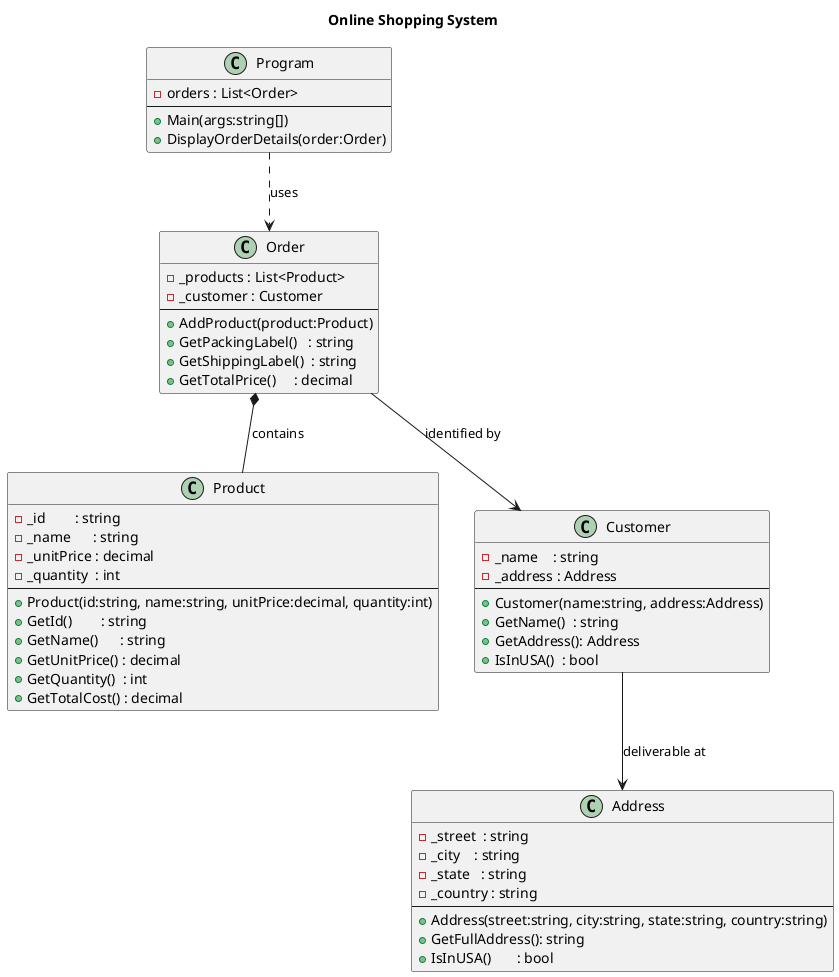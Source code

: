 @startuml
title Online Shopping System

'--------------------------------------------------
' Main driver: creates orders and displays labels
'--------------------------------------------------
class Program {
  - orders : List<Order>
  --
  + Main(args:string[])
  + DisplayOrderDetails(order:Order)
}

'--------------------------------------------------
' Order: holds products + customer; computes totals & labels
'--------------------------------------------------
class Order {
  - _products : List<Product>
  - _customer : Customer
  --
  + AddProduct(product:Product)
  + GetPackingLabel()   : string
  + GetShippingLabel()  : string
  + GetTotalPrice()     : decimal
}

'--------------------------------------------------
' Product: id, name, price, quantity → total cost
'--------------------------------------------------
class Product {
  - _id        : string
  - _name      : string
  - _unitPrice : decimal
  - _quantity  : int
  --
  + Product(id:string, name:string, unitPrice:decimal, quantity:int)
  + GetId()        : string
  + GetName()      : string
  + GetUnitPrice() : decimal
  + GetQuantity()  : int
  + GetTotalCost() : decimal
}

'--------------------------------------------------
' Customer: name + address; checks USA residency
'--------------------------------------------------
class Customer {
  - _name    : string
  - _address : Address
  --
  + Customer(name:string, address:Address)
  + GetName()  : string
  + GetAddress(): Address
  + IsInUSA()  : bool
}

'--------------------------------------------------
' Address: street, city, state, country; formats & checks country
'--------------------------------------------------
class Address {
  - _street  : string
  - _city    : string
  - _state   : string
  - _country : string
  --
  + Address(street:string, city:string, state:string, country:string)
  + GetFullAddress(): string
  + IsInUSA()       : bool
}

'--------------------------------------------------
' Relationships
'--------------------------------------------------
Program       ..> Order     : uses
Order         *-- Product   : contains
Order         --> Customer  : identified by
Customer      --> Address   : deliverable at
@enduml